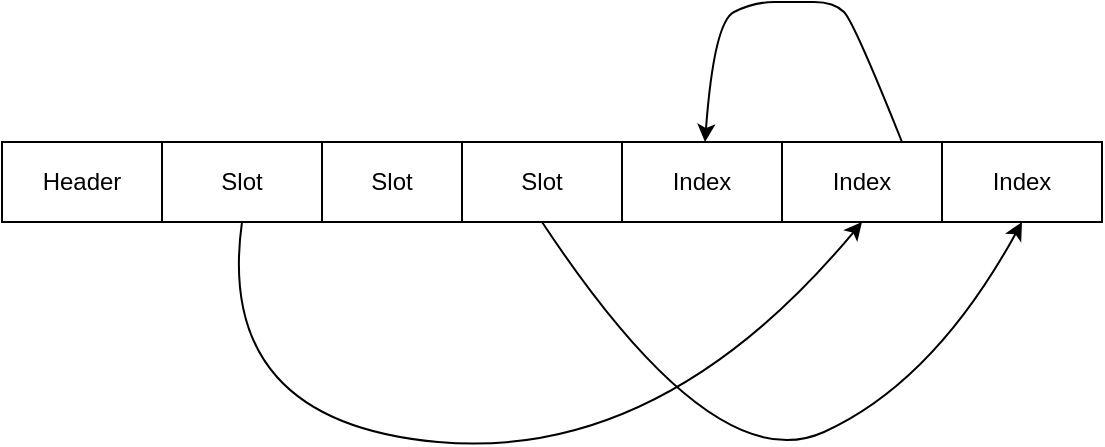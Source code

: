 <mxfile version="24.0.1" type="github">
  <diagram name="第 1 页" id="NLGDhuPzV9DbrvMe4lgd">
    <mxGraphModel dx="1562" dy="1987" grid="1" gridSize="10" guides="1" tooltips="1" connect="1" arrows="1" fold="1" page="1" pageScale="1" pageWidth="827" pageHeight="1169" math="0" shadow="0">
      <root>
        <mxCell id="0" />
        <mxCell id="1" parent="0" />
        <mxCell id="ZbRRpVZSDvvmJCULz74J-1" value="Header" style="rounded=0;whiteSpace=wrap;html=1;" vertex="1" parent="1">
          <mxGeometry x="104" y="-1080" width="80" height="40" as="geometry" />
        </mxCell>
        <mxCell id="ZbRRpVZSDvvmJCULz74J-2" value="Slot" style="rounded=0;whiteSpace=wrap;html=1;" vertex="1" parent="1">
          <mxGeometry x="184" y="-1080" width="80" height="40" as="geometry" />
        </mxCell>
        <mxCell id="ZbRRpVZSDvvmJCULz74J-3" value="Slot" style="rounded=0;whiteSpace=wrap;html=1;" vertex="1" parent="1">
          <mxGeometry x="264" y="-1080" width="70" height="40" as="geometry" />
        </mxCell>
        <mxCell id="ZbRRpVZSDvvmJCULz74J-4" value="Slot" style="rounded=0;whiteSpace=wrap;html=1;" vertex="1" parent="1">
          <mxGeometry x="334" y="-1080" width="80" height="40" as="geometry" />
        </mxCell>
        <mxCell id="ZbRRpVZSDvvmJCULz74J-5" value="Index" style="rounded=0;whiteSpace=wrap;html=1;" vertex="1" parent="1">
          <mxGeometry x="414" y="-1080" width="80" height="40" as="geometry" />
        </mxCell>
        <mxCell id="ZbRRpVZSDvvmJCULz74J-6" value="Index" style="rounded=0;whiteSpace=wrap;html=1;" vertex="1" parent="1">
          <mxGeometry x="494" y="-1080" width="80" height="40" as="geometry" />
        </mxCell>
        <mxCell id="ZbRRpVZSDvvmJCULz74J-7" value="Index" style="rounded=0;whiteSpace=wrap;html=1;" vertex="1" parent="1">
          <mxGeometry x="574" y="-1080" width="80" height="40" as="geometry" />
        </mxCell>
        <mxCell id="ZbRRpVZSDvvmJCULz74J-8" value="" style="curved=1;endArrow=classic;html=1;rounded=0;entryX=0.5;entryY=1;entryDx=0;entryDy=0;exitX=0.5;exitY=1;exitDx=0;exitDy=0;" edge="1" parent="1" source="ZbRRpVZSDvvmJCULz74J-2" target="ZbRRpVZSDvvmJCULz74J-6">
          <mxGeometry width="50" height="50" relative="1" as="geometry">
            <mxPoint x="390" y="-760" as="sourcePoint" />
            <mxPoint x="440" y="-810" as="targetPoint" />
            <Array as="points">
              <mxPoint x="210" y="-940" />
              <mxPoint x="434" y="-920" />
            </Array>
          </mxGeometry>
        </mxCell>
        <mxCell id="ZbRRpVZSDvvmJCULz74J-9" value="" style="curved=1;endArrow=classic;html=1;rounded=0;exitX=0.75;exitY=0;exitDx=0;exitDy=0;" edge="1" parent="1" source="ZbRRpVZSDvvmJCULz74J-6" target="ZbRRpVZSDvvmJCULz74J-5">
          <mxGeometry width="50" height="50" relative="1" as="geometry">
            <mxPoint x="390" y="-760" as="sourcePoint" />
            <mxPoint x="630" y="-850" as="targetPoint" />
            <Array as="points">
              <mxPoint x="530" y="-1140" />
              <mxPoint x="520" y="-1150" />
              <mxPoint x="500" y="-1150" />
              <mxPoint x="480" y="-1150" />
              <mxPoint x="460" y="-1140" />
            </Array>
          </mxGeometry>
        </mxCell>
        <mxCell id="ZbRRpVZSDvvmJCULz74J-11" value="" style="curved=1;endArrow=classic;html=1;rounded=0;entryX=0.5;entryY=1;entryDx=0;entryDy=0;exitX=0.5;exitY=1;exitDx=0;exitDy=0;" edge="1" parent="1" source="ZbRRpVZSDvvmJCULz74J-4" target="ZbRRpVZSDvvmJCULz74J-7">
          <mxGeometry width="50" height="50" relative="1" as="geometry">
            <mxPoint x="390" y="-810" as="sourcePoint" />
            <mxPoint x="440" y="-860" as="targetPoint" />
            <Array as="points">
              <mxPoint x="460" y="-910" />
              <mxPoint x="570" y="-960" />
            </Array>
          </mxGeometry>
        </mxCell>
      </root>
    </mxGraphModel>
  </diagram>
</mxfile>
